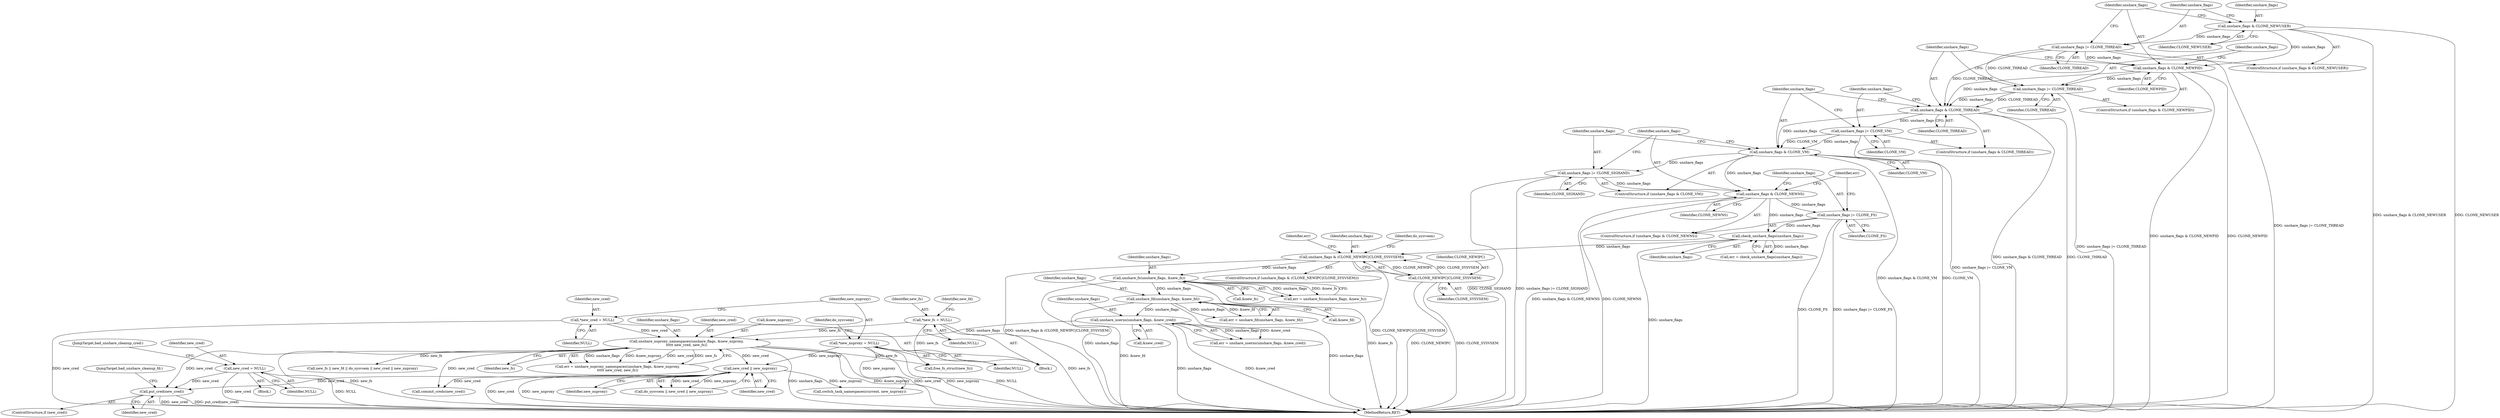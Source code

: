 digraph "0_linux_e66eded8309ebf679d3d3c1f5820d1f2ca332c71@pointer" {
"1000312" [label="(Call,put_cred(new_cred))"];
"1000232" [label="(Call,new_cred || new_nsproxy)"];
"1000216" [label="(Call,unshare_nsproxy_namespaces(unshare_flags, &new_nsproxy,\n\t\t\t\t\t new_cred, new_fs))"];
"1000207" [label="(Call,unshare_userns(unshare_flags, &new_cred))"];
"1000198" [label="(Call,unshare_fd(unshare_flags, &new_fd))"];
"1000189" [label="(Call,unshare_fs(unshare_flags, &new_fs))"];
"1000179" [label="(Call,unshare_flags & (CLONE_NEWIPC|CLONE_SYSVSEM))"];
"1000173" [label="(Call,check_unshare_flags(unshare_flags))"];
"1000168" [label="(Call,unshare_flags |= CLONE_FS)"];
"1000165" [label="(Call,unshare_flags & CLONE_NEWNS)"];
"1000158" [label="(Call,unshare_flags & CLONE_VM)"];
"1000151" [label="(Call,unshare_flags & CLONE_THREAD)"];
"1000147" [label="(Call,unshare_flags |= CLONE_THREAD)"];
"1000144" [label="(Call,unshare_flags & CLONE_NEWPID)"];
"1000140" [label="(Call,unshare_flags |= CLONE_THREAD)"];
"1000137" [label="(Call,unshare_flags & CLONE_NEWUSER)"];
"1000154" [label="(Call,unshare_flags |= CLONE_VM)"];
"1000161" [label="(Call,unshare_flags |= CLONE_SIGHAND)"];
"1000181" [label="(Call,CLONE_NEWIPC|CLONE_SYSVSEM)"];
"1000124" [label="(Call,*new_cred = NULL)"];
"1000115" [label="(Call,*new_fs = NULL)"];
"1000128" [label="(Call,*new_nsproxy = NULL)"];
"1000306" [label="(Call,new_cred = NULL)"];
"1000180" [label="(Identifier,unshare_flags)"];
"1000142" [label="(Identifier,CLONE_THREAD)"];
"1000140" [label="(Call,unshare_flags |= CLONE_THREAD)"];
"1000314" [label="(JumpTarget,bad_unshare_cleanup_fd:)"];
"1000153" [label="(Identifier,CLONE_THREAD)"];
"1000155" [label="(Identifier,unshare_flags)"];
"1000150" [label="(ControlStructure,if (unshare_flags & CLONE_THREAD))"];
"1000216" [label="(Call,unshare_nsproxy_namespaces(unshare_flags, &new_nsproxy,\n\t\t\t\t\t new_cred, new_fs))"];
"1000169" [label="(Identifier,unshare_flags)"];
"1000112" [label="(Block,)"];
"1000198" [label="(Call,unshare_fd(unshare_flags, &new_fd))"];
"1000145" [label="(Identifier,unshare_flags)"];
"1000189" [label="(Call,unshare_fs(unshare_flags, &new_fs))"];
"1000217" [label="(Identifier,unshare_flags)"];
"1000166" [label="(Identifier,unshare_flags)"];
"1000181" [label="(Call,CLONE_NEWIPC|CLONE_SYSVSEM)"];
"1000121" [label="(Identifier,new_fd)"];
"1000182" [label="(Identifier,CLONE_NEWIPC)"];
"1000226" [label="(Call,new_fs || new_fd || do_sysvsem || new_cred || new_nsproxy)"];
"1000141" [label="(Identifier,unshare_flags)"];
"1000162" [label="(Identifier,unshare_flags)"];
"1000183" [label="(Identifier,CLONE_SYSVSEM)"];
"1000156" [label="(Identifier,CLONE_VM)"];
"1000163" [label="(Identifier,CLONE_SIGHAND)"];
"1000312" [label="(Call,put_cred(new_cred))"];
"1000129" [label="(Identifier,new_nsproxy)"];
"1000233" [label="(Identifier,new_cred)"];
"1000147" [label="(Call,unshare_flags |= CLONE_THREAD)"];
"1000232" [label="(Call,new_cred || new_nsproxy)"];
"1000209" [label="(Call,&new_cred)"];
"1000185" [label="(Identifier,do_sysvsem)"];
"1000220" [label="(Identifier,new_cred)"];
"1000128" [label="(Call,*new_nsproxy = NULL)"];
"1000152" [label="(Identifier,unshare_flags)"];
"1000207" [label="(Call,unshare_userns(unshare_flags, &new_cred))"];
"1000126" [label="(Identifier,NULL)"];
"1000199" [label="(Identifier,unshare_flags)"];
"1000303" [label="(Block,)"];
"1000158" [label="(Call,unshare_flags & CLONE_VM)"];
"1000116" [label="(Identifier,new_fs)"];
"1000214" [label="(Call,err = unshare_nsproxy_namespaces(unshare_flags, &new_nsproxy,\n\t\t\t\t\t new_cred, new_fs))"];
"1000137" [label="(Call,unshare_flags & CLONE_NEWUSER)"];
"1000234" [label="(Identifier,new_nsproxy)"];
"1000191" [label="(Call,&new_fs)"];
"1000171" [label="(Call,err = check_unshare_flags(unshare_flags))"];
"1000188" [label="(Identifier,err)"];
"1000143" [label="(ControlStructure,if (unshare_flags & CLONE_NEWPID))"];
"1000327" [label="(MethodReturn,RET)"];
"1000154" [label="(Call,unshare_flags |= CLONE_VM)"];
"1000117" [label="(Identifier,NULL)"];
"1000138" [label="(Identifier,unshare_flags)"];
"1000173" [label="(Call,check_unshare_flags(unshare_flags))"];
"1000170" [label="(Identifier,CLONE_FS)"];
"1000308" [label="(Identifier,NULL)"];
"1000151" [label="(Call,unshare_flags & CLONE_THREAD)"];
"1000164" [label="(ControlStructure,if (unshare_flags & CLONE_NEWNS))"];
"1000310" [label="(ControlStructure,if (new_cred))"];
"1000165" [label="(Call,unshare_flags & CLONE_NEWNS)"];
"1000309" [label="(JumpTarget,bad_unshare_cleanup_cred:)"];
"1000149" [label="(Identifier,CLONE_THREAD)"];
"1000187" [label="(Call,err = unshare_fs(unshare_flags, &new_fs))"];
"1000196" [label="(Call,err = unshare_fd(unshare_flags, &new_fd))"];
"1000304" [label="(Call,commit_creds(new_cred))"];
"1000167" [label="(Identifier,CLONE_NEWNS)"];
"1000307" [label="(Identifier,new_cred)"];
"1000148" [label="(Identifier,unshare_flags)"];
"1000146" [label="(Identifier,CLONE_NEWPID)"];
"1000243" [label="(Call,switch_task_namespaces(current, new_nsproxy))"];
"1000190" [label="(Identifier,unshare_flags)"];
"1000124" [label="(Call,*new_cred = NULL)"];
"1000144" [label="(Call,unshare_flags & CLONE_NEWPID)"];
"1000157" [label="(ControlStructure,if (unshare_flags & CLONE_VM))"];
"1000200" [label="(Call,&new_fd)"];
"1000168" [label="(Call,unshare_flags |= CLONE_FS)"];
"1000115" [label="(Call,*new_fs = NULL)"];
"1000136" [label="(ControlStructure,if (unshare_flags & CLONE_NEWUSER))"];
"1000161" [label="(Call,unshare_flags |= CLONE_SIGHAND)"];
"1000160" [label="(Identifier,CLONE_VM)"];
"1000174" [label="(Identifier,unshare_flags)"];
"1000133" [label="(Identifier,do_sysvsem)"];
"1000230" [label="(Call,do_sysvsem || new_cred || new_nsproxy)"];
"1000221" [label="(Identifier,new_fs)"];
"1000313" [label="(Identifier,new_cred)"];
"1000178" [label="(ControlStructure,if (unshare_flags & (CLONE_NEWIPC|CLONE_SYSVSEM)))"];
"1000125" [label="(Identifier,new_cred)"];
"1000306" [label="(Call,new_cred = NULL)"];
"1000139" [label="(Identifier,CLONE_NEWUSER)"];
"1000322" [label="(Call,free_fs_struct(new_fs))"];
"1000130" [label="(Identifier,NULL)"];
"1000159" [label="(Identifier,unshare_flags)"];
"1000208" [label="(Identifier,unshare_flags)"];
"1000218" [label="(Call,&new_nsproxy)"];
"1000179" [label="(Call,unshare_flags & (CLONE_NEWIPC|CLONE_SYSVSEM))"];
"1000205" [label="(Call,err = unshare_userns(unshare_flags, &new_cred))"];
"1000172" [label="(Identifier,err)"];
"1000312" -> "1000310"  [label="AST: "];
"1000312" -> "1000313"  [label="CFG: "];
"1000313" -> "1000312"  [label="AST: "];
"1000314" -> "1000312"  [label="CFG: "];
"1000312" -> "1000327"  [label="DDG: put_cred(new_cred)"];
"1000312" -> "1000327"  [label="DDG: new_cred"];
"1000232" -> "1000312"  [label="DDG: new_cred"];
"1000306" -> "1000312"  [label="DDG: new_cred"];
"1000216" -> "1000312"  [label="DDG: new_cred"];
"1000232" -> "1000230"  [label="AST: "];
"1000232" -> "1000233"  [label="CFG: "];
"1000232" -> "1000234"  [label="CFG: "];
"1000233" -> "1000232"  [label="AST: "];
"1000234" -> "1000232"  [label="AST: "];
"1000230" -> "1000232"  [label="CFG: "];
"1000232" -> "1000327"  [label="DDG: new_cred"];
"1000232" -> "1000327"  [label="DDG: new_nsproxy"];
"1000232" -> "1000230"  [label="DDG: new_cred"];
"1000232" -> "1000230"  [label="DDG: new_nsproxy"];
"1000216" -> "1000232"  [label="DDG: new_cred"];
"1000128" -> "1000232"  [label="DDG: new_nsproxy"];
"1000232" -> "1000243"  [label="DDG: new_nsproxy"];
"1000232" -> "1000304"  [label="DDG: new_cred"];
"1000216" -> "1000214"  [label="AST: "];
"1000216" -> "1000221"  [label="CFG: "];
"1000217" -> "1000216"  [label="AST: "];
"1000218" -> "1000216"  [label="AST: "];
"1000220" -> "1000216"  [label="AST: "];
"1000221" -> "1000216"  [label="AST: "];
"1000214" -> "1000216"  [label="CFG: "];
"1000216" -> "1000327"  [label="DDG: new_fs"];
"1000216" -> "1000327"  [label="DDG: unshare_flags"];
"1000216" -> "1000327"  [label="DDG: &new_nsproxy"];
"1000216" -> "1000327"  [label="DDG: new_cred"];
"1000216" -> "1000214"  [label="DDG: unshare_flags"];
"1000216" -> "1000214"  [label="DDG: &new_nsproxy"];
"1000216" -> "1000214"  [label="DDG: new_cred"];
"1000216" -> "1000214"  [label="DDG: new_fs"];
"1000207" -> "1000216"  [label="DDG: unshare_flags"];
"1000124" -> "1000216"  [label="DDG: new_cred"];
"1000115" -> "1000216"  [label="DDG: new_fs"];
"1000216" -> "1000226"  [label="DDG: new_fs"];
"1000216" -> "1000304"  [label="DDG: new_cred"];
"1000216" -> "1000322"  [label="DDG: new_fs"];
"1000207" -> "1000205"  [label="AST: "];
"1000207" -> "1000209"  [label="CFG: "];
"1000208" -> "1000207"  [label="AST: "];
"1000209" -> "1000207"  [label="AST: "];
"1000205" -> "1000207"  [label="CFG: "];
"1000207" -> "1000327"  [label="DDG: &new_cred"];
"1000207" -> "1000327"  [label="DDG: unshare_flags"];
"1000207" -> "1000205"  [label="DDG: unshare_flags"];
"1000207" -> "1000205"  [label="DDG: &new_cred"];
"1000198" -> "1000207"  [label="DDG: unshare_flags"];
"1000198" -> "1000196"  [label="AST: "];
"1000198" -> "1000200"  [label="CFG: "];
"1000199" -> "1000198"  [label="AST: "];
"1000200" -> "1000198"  [label="AST: "];
"1000196" -> "1000198"  [label="CFG: "];
"1000198" -> "1000327"  [label="DDG: &new_fd"];
"1000198" -> "1000327"  [label="DDG: unshare_flags"];
"1000198" -> "1000196"  [label="DDG: unshare_flags"];
"1000198" -> "1000196"  [label="DDG: &new_fd"];
"1000189" -> "1000198"  [label="DDG: unshare_flags"];
"1000189" -> "1000187"  [label="AST: "];
"1000189" -> "1000191"  [label="CFG: "];
"1000190" -> "1000189"  [label="AST: "];
"1000191" -> "1000189"  [label="AST: "];
"1000187" -> "1000189"  [label="CFG: "];
"1000189" -> "1000327"  [label="DDG: unshare_flags"];
"1000189" -> "1000327"  [label="DDG: &new_fs"];
"1000189" -> "1000187"  [label="DDG: unshare_flags"];
"1000189" -> "1000187"  [label="DDG: &new_fs"];
"1000179" -> "1000189"  [label="DDG: unshare_flags"];
"1000179" -> "1000178"  [label="AST: "];
"1000179" -> "1000181"  [label="CFG: "];
"1000180" -> "1000179"  [label="AST: "];
"1000181" -> "1000179"  [label="AST: "];
"1000185" -> "1000179"  [label="CFG: "];
"1000188" -> "1000179"  [label="CFG: "];
"1000179" -> "1000327"  [label="DDG: unshare_flags & (CLONE_NEWIPC|CLONE_SYSVSEM)"];
"1000179" -> "1000327"  [label="DDG: CLONE_NEWIPC|CLONE_SYSVSEM"];
"1000173" -> "1000179"  [label="DDG: unshare_flags"];
"1000181" -> "1000179"  [label="DDG: CLONE_NEWIPC"];
"1000181" -> "1000179"  [label="DDG: CLONE_SYSVSEM"];
"1000173" -> "1000171"  [label="AST: "];
"1000173" -> "1000174"  [label="CFG: "];
"1000174" -> "1000173"  [label="AST: "];
"1000171" -> "1000173"  [label="CFG: "];
"1000173" -> "1000327"  [label="DDG: unshare_flags"];
"1000173" -> "1000171"  [label="DDG: unshare_flags"];
"1000168" -> "1000173"  [label="DDG: unshare_flags"];
"1000165" -> "1000173"  [label="DDG: unshare_flags"];
"1000168" -> "1000164"  [label="AST: "];
"1000168" -> "1000170"  [label="CFG: "];
"1000169" -> "1000168"  [label="AST: "];
"1000170" -> "1000168"  [label="AST: "];
"1000172" -> "1000168"  [label="CFG: "];
"1000168" -> "1000327"  [label="DDG: unshare_flags |= CLONE_FS"];
"1000168" -> "1000327"  [label="DDG: CLONE_FS"];
"1000165" -> "1000168"  [label="DDG: unshare_flags"];
"1000165" -> "1000164"  [label="AST: "];
"1000165" -> "1000167"  [label="CFG: "];
"1000166" -> "1000165"  [label="AST: "];
"1000167" -> "1000165"  [label="AST: "];
"1000169" -> "1000165"  [label="CFG: "];
"1000172" -> "1000165"  [label="CFG: "];
"1000165" -> "1000327"  [label="DDG: CLONE_NEWNS"];
"1000165" -> "1000327"  [label="DDG: unshare_flags & CLONE_NEWNS"];
"1000158" -> "1000165"  [label="DDG: unshare_flags"];
"1000161" -> "1000165"  [label="DDG: unshare_flags"];
"1000158" -> "1000157"  [label="AST: "];
"1000158" -> "1000160"  [label="CFG: "];
"1000159" -> "1000158"  [label="AST: "];
"1000160" -> "1000158"  [label="AST: "];
"1000162" -> "1000158"  [label="CFG: "];
"1000166" -> "1000158"  [label="CFG: "];
"1000158" -> "1000327"  [label="DDG: CLONE_VM"];
"1000158" -> "1000327"  [label="DDG: unshare_flags & CLONE_VM"];
"1000151" -> "1000158"  [label="DDG: unshare_flags"];
"1000154" -> "1000158"  [label="DDG: unshare_flags"];
"1000154" -> "1000158"  [label="DDG: CLONE_VM"];
"1000158" -> "1000161"  [label="DDG: unshare_flags"];
"1000151" -> "1000150"  [label="AST: "];
"1000151" -> "1000153"  [label="CFG: "];
"1000152" -> "1000151"  [label="AST: "];
"1000153" -> "1000151"  [label="AST: "];
"1000155" -> "1000151"  [label="CFG: "];
"1000159" -> "1000151"  [label="CFG: "];
"1000151" -> "1000327"  [label="DDG: unshare_flags & CLONE_THREAD"];
"1000151" -> "1000327"  [label="DDG: CLONE_THREAD"];
"1000147" -> "1000151"  [label="DDG: unshare_flags"];
"1000147" -> "1000151"  [label="DDG: CLONE_THREAD"];
"1000144" -> "1000151"  [label="DDG: unshare_flags"];
"1000140" -> "1000151"  [label="DDG: CLONE_THREAD"];
"1000151" -> "1000154"  [label="DDG: unshare_flags"];
"1000147" -> "1000143"  [label="AST: "];
"1000147" -> "1000149"  [label="CFG: "];
"1000148" -> "1000147"  [label="AST: "];
"1000149" -> "1000147"  [label="AST: "];
"1000152" -> "1000147"  [label="CFG: "];
"1000147" -> "1000327"  [label="DDG: unshare_flags |= CLONE_THREAD"];
"1000144" -> "1000147"  [label="DDG: unshare_flags"];
"1000140" -> "1000147"  [label="DDG: CLONE_THREAD"];
"1000144" -> "1000143"  [label="AST: "];
"1000144" -> "1000146"  [label="CFG: "];
"1000145" -> "1000144"  [label="AST: "];
"1000146" -> "1000144"  [label="AST: "];
"1000148" -> "1000144"  [label="CFG: "];
"1000152" -> "1000144"  [label="CFG: "];
"1000144" -> "1000327"  [label="DDG: unshare_flags & CLONE_NEWPID"];
"1000144" -> "1000327"  [label="DDG: CLONE_NEWPID"];
"1000140" -> "1000144"  [label="DDG: unshare_flags"];
"1000137" -> "1000144"  [label="DDG: unshare_flags"];
"1000140" -> "1000136"  [label="AST: "];
"1000140" -> "1000142"  [label="CFG: "];
"1000141" -> "1000140"  [label="AST: "];
"1000142" -> "1000140"  [label="AST: "];
"1000145" -> "1000140"  [label="CFG: "];
"1000140" -> "1000327"  [label="DDG: unshare_flags |= CLONE_THREAD"];
"1000137" -> "1000140"  [label="DDG: unshare_flags"];
"1000137" -> "1000136"  [label="AST: "];
"1000137" -> "1000139"  [label="CFG: "];
"1000138" -> "1000137"  [label="AST: "];
"1000139" -> "1000137"  [label="AST: "];
"1000141" -> "1000137"  [label="CFG: "];
"1000145" -> "1000137"  [label="CFG: "];
"1000137" -> "1000327"  [label="DDG: CLONE_NEWUSER"];
"1000137" -> "1000327"  [label="DDG: unshare_flags & CLONE_NEWUSER"];
"1000154" -> "1000150"  [label="AST: "];
"1000154" -> "1000156"  [label="CFG: "];
"1000155" -> "1000154"  [label="AST: "];
"1000156" -> "1000154"  [label="AST: "];
"1000159" -> "1000154"  [label="CFG: "];
"1000154" -> "1000327"  [label="DDG: unshare_flags |= CLONE_VM"];
"1000161" -> "1000157"  [label="AST: "];
"1000161" -> "1000163"  [label="CFG: "];
"1000162" -> "1000161"  [label="AST: "];
"1000163" -> "1000161"  [label="AST: "];
"1000166" -> "1000161"  [label="CFG: "];
"1000161" -> "1000327"  [label="DDG: CLONE_SIGHAND"];
"1000161" -> "1000327"  [label="DDG: unshare_flags |= CLONE_SIGHAND"];
"1000181" -> "1000183"  [label="CFG: "];
"1000182" -> "1000181"  [label="AST: "];
"1000183" -> "1000181"  [label="AST: "];
"1000181" -> "1000327"  [label="DDG: CLONE_NEWIPC"];
"1000181" -> "1000327"  [label="DDG: CLONE_SYSVSEM"];
"1000124" -> "1000112"  [label="AST: "];
"1000124" -> "1000126"  [label="CFG: "];
"1000125" -> "1000124"  [label="AST: "];
"1000126" -> "1000124"  [label="AST: "];
"1000129" -> "1000124"  [label="CFG: "];
"1000124" -> "1000327"  [label="DDG: new_cred"];
"1000115" -> "1000112"  [label="AST: "];
"1000115" -> "1000117"  [label="CFG: "];
"1000116" -> "1000115"  [label="AST: "];
"1000117" -> "1000115"  [label="AST: "];
"1000121" -> "1000115"  [label="CFG: "];
"1000115" -> "1000327"  [label="DDG: new_fs"];
"1000115" -> "1000322"  [label="DDG: new_fs"];
"1000128" -> "1000112"  [label="AST: "];
"1000128" -> "1000130"  [label="CFG: "];
"1000129" -> "1000128"  [label="AST: "];
"1000130" -> "1000128"  [label="AST: "];
"1000133" -> "1000128"  [label="CFG: "];
"1000128" -> "1000327"  [label="DDG: NULL"];
"1000128" -> "1000327"  [label="DDG: new_nsproxy"];
"1000128" -> "1000243"  [label="DDG: new_nsproxy"];
"1000306" -> "1000303"  [label="AST: "];
"1000306" -> "1000308"  [label="CFG: "];
"1000307" -> "1000306"  [label="AST: "];
"1000308" -> "1000306"  [label="AST: "];
"1000309" -> "1000306"  [label="CFG: "];
"1000306" -> "1000327"  [label="DDG: new_cred"];
"1000306" -> "1000327"  [label="DDG: NULL"];
}
